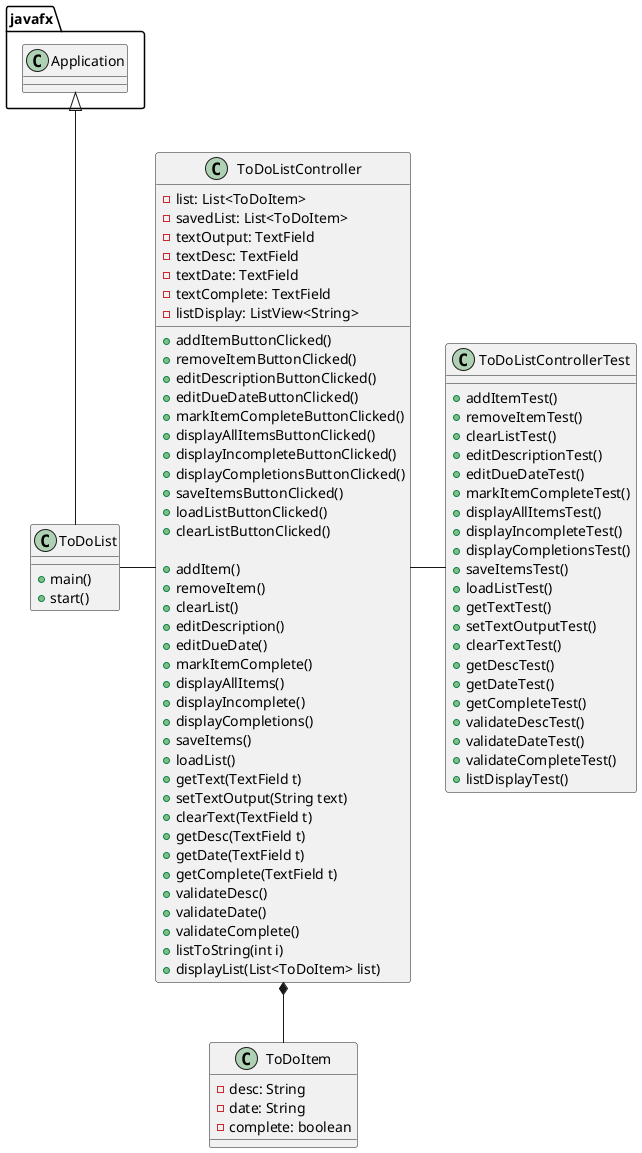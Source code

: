 @startuml
'https://plantuml.com/class-diagram

class ToDoList {
    + main()
    + start()
}

class ToDoItem {
    - desc: String
    - date: String
    - complete: boolean
}

class ToDoListController {
    - list: List<ToDoItem>
    - savedList: List<ToDoItem>
    - textOutput: TextField
    - textDesc: TextField
    - textDate: TextField
    - textComplete: TextField
    - listDisplay: ListView<String>

    + addItemButtonClicked()
    + removeItemButtonClicked()
    + editDescriptionButtonClicked()
    + editDueDateButtonClicked()
    + markItemCompleteButtonClicked()
    + displayAllItemsButtonClicked()
    + displayIncompleteButtonClicked()
    + displayCompletionsButtonClicked()
    + saveItemsButtonClicked()
    + loadListButtonClicked()
    + clearListButtonClicked()

    + addItem()
    + removeItem()
    + clearList()
    + editDescription()
    + editDueDate()
    + markItemComplete()
    + displayAllItems()
    + displayIncomplete()
    + displayCompletions()
    + saveItems()
    + loadList()
    + getText(TextField t)
    + setTextOutput(String text)
    + clearText(TextField t)
    + getDesc(TextField t)
    + getDate(TextField t)
    + getComplete(TextField t)
    + validateDesc()
    + validateDate()
    + validateComplete()
    + listToString(int i)
    + displayList(List<ToDoItem> list)

}

class ToDoListControllerTest {
    + addItemTest()
    + removeItemTest()
    + clearListTest()
    + editDescriptionTest()
    + editDueDateTest()
    + markItemCompleteTest()
    + displayAllItemsTest()
    + displayIncompleteTest()
    + displayCompletionsTest()
    + saveItemsTest()
    + loadListTest()
    + getTextTest()
    + setTextOutputTest()
    + clearTextTest()
    + getDescTest()
    + getDateTest()
    + getCompleteTest()
    + validateDescTest()
    + validateDateTest()
    + validateCompleteTest()
    + listDisplayTest()
}

javafx.Application <|-- ToDoList

ToDoList - ToDoListController

ToDoListController - ToDoListControllerTest

ToDoListController *-- ToDoItem

@enduml